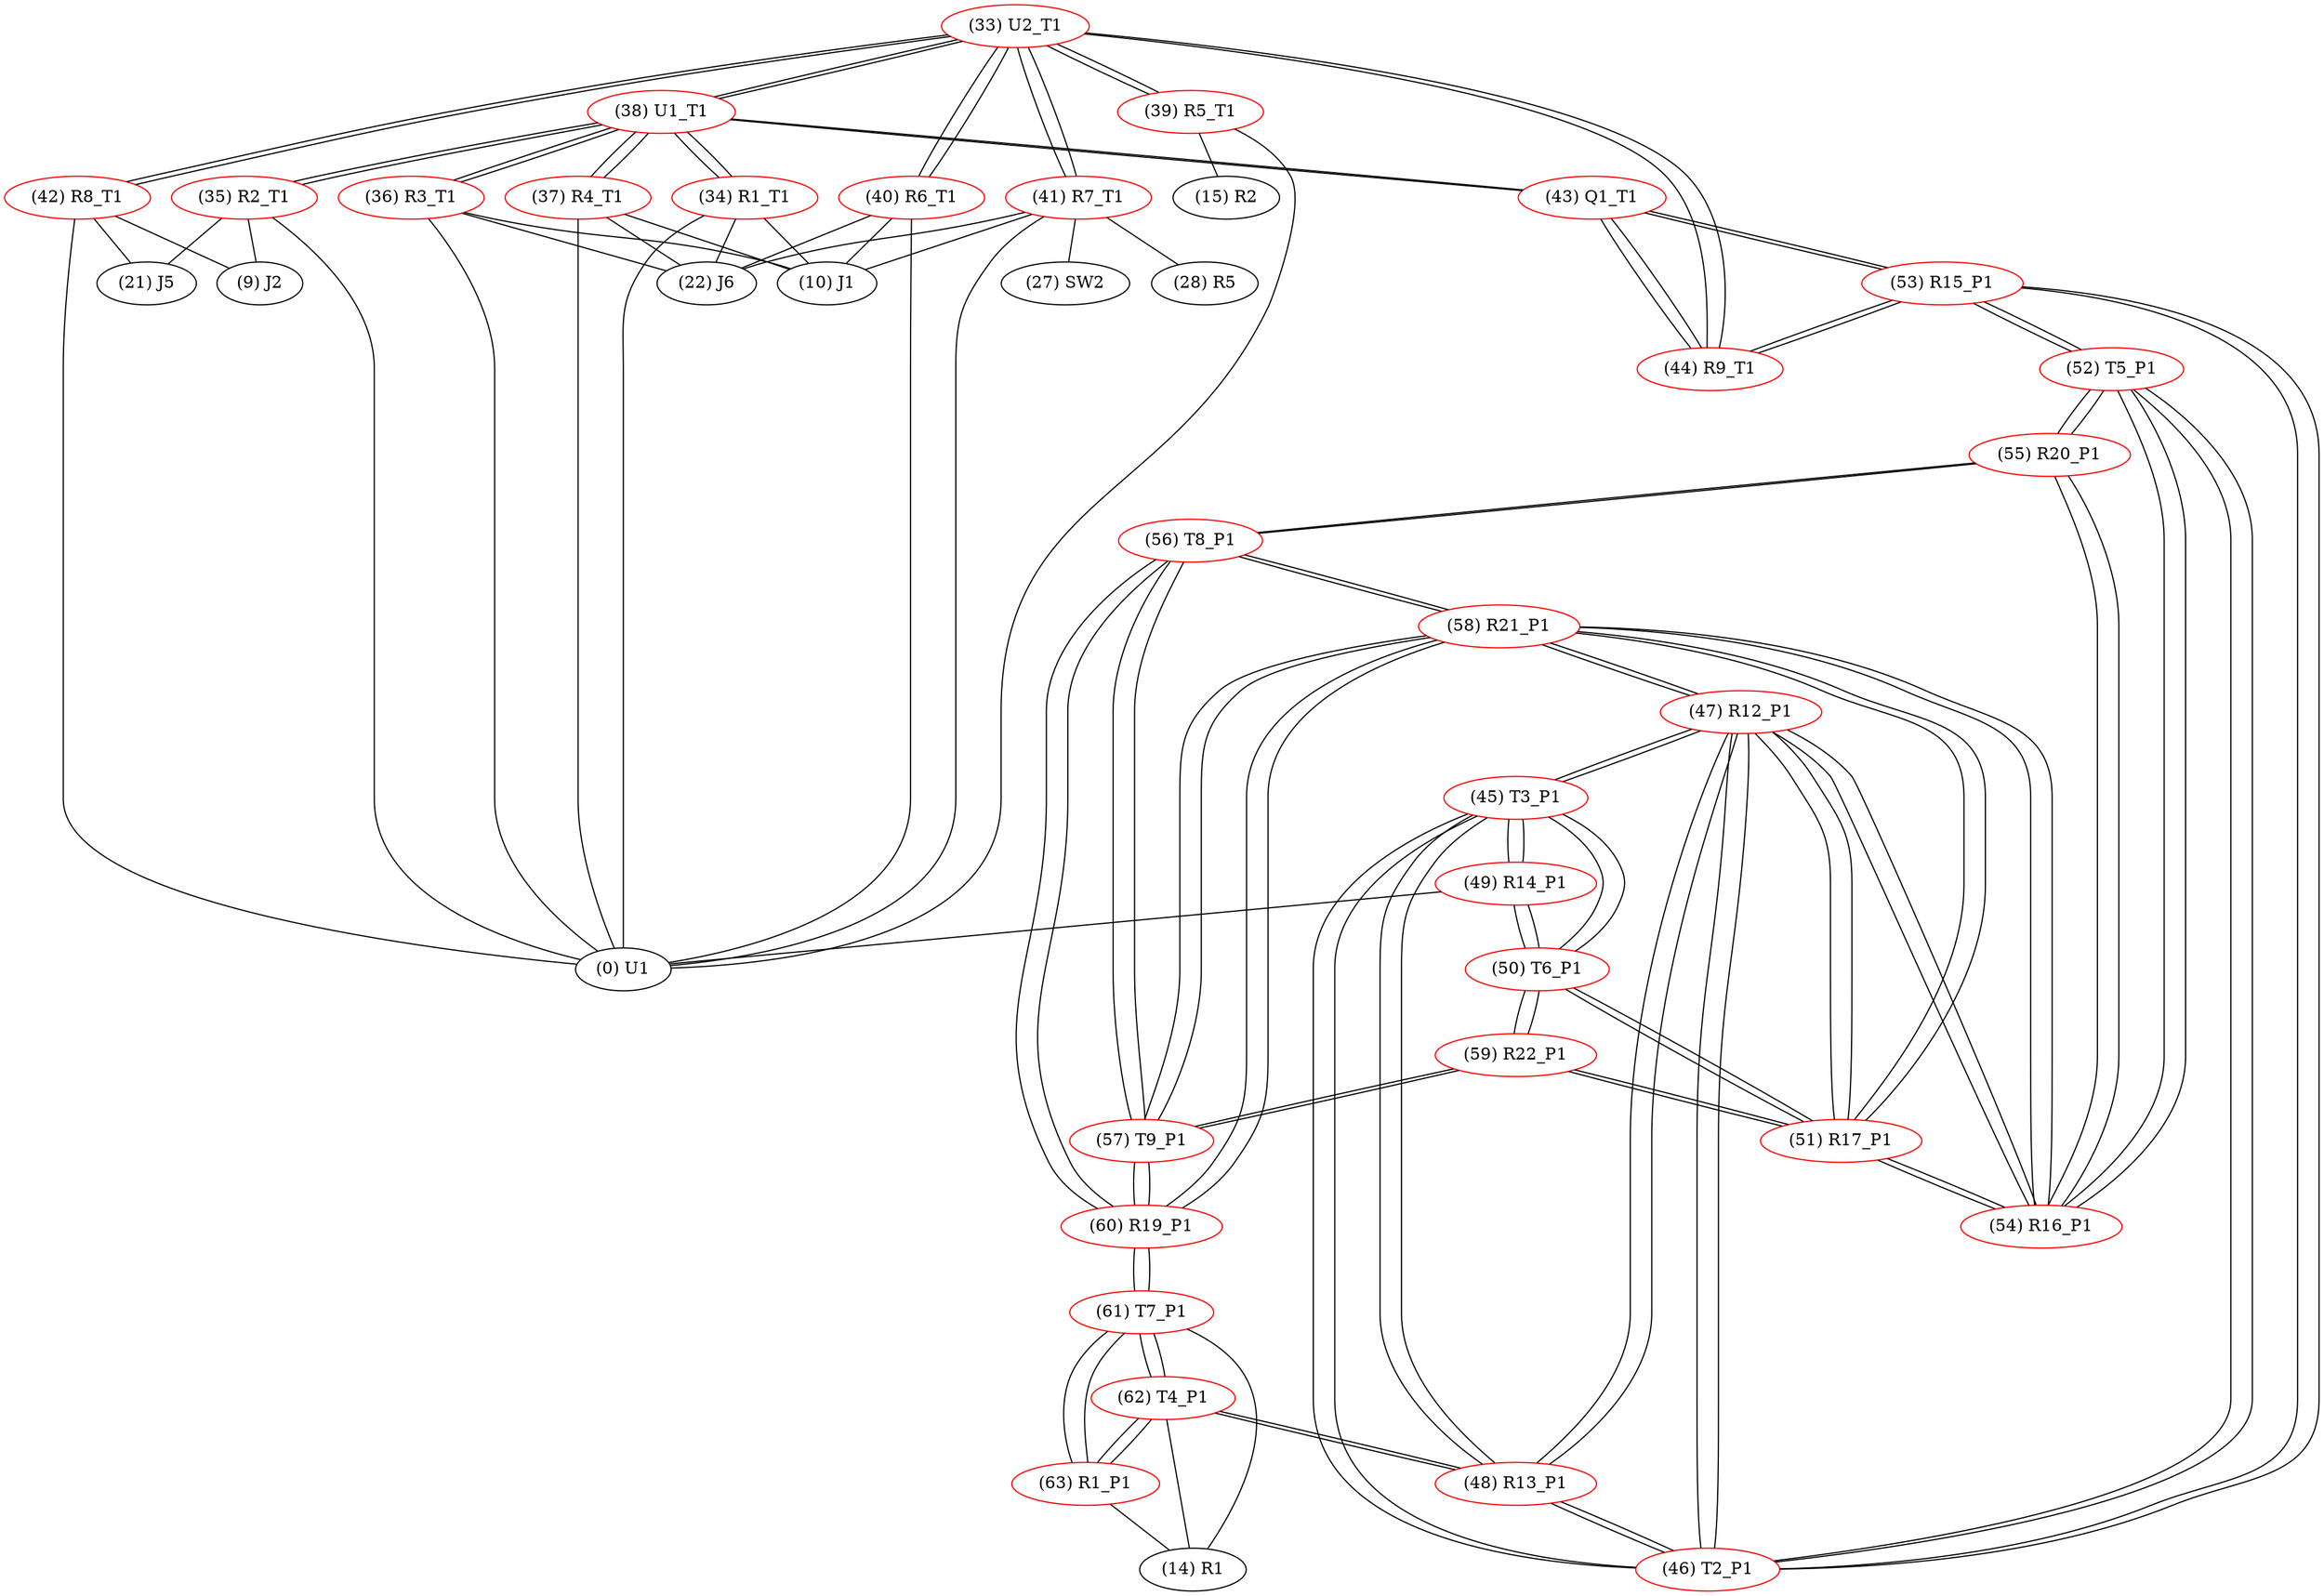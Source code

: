 graph {
	33 [label="(33) U2_T1" color=red]
	42 [label="(42) R8_T1"]
	41 [label="(41) R7_T1"]
	40 [label="(40) R6_T1"]
	39 [label="(39) R5_T1"]
	38 [label="(38) U1_T1"]
	44 [label="(44) R9_T1"]
	34 [label="(34) R1_T1" color=red]
	0 [label="(0) U1"]
	22 [label="(22) J6"]
	10 [label="(10) J1"]
	38 [label="(38) U1_T1"]
	35 [label="(35) R2_T1" color=red]
	21 [label="(21) J5"]
	0 [label="(0) U1"]
	9 [label="(9) J2"]
	38 [label="(38) U1_T1"]
	36 [label="(36) R3_T1" color=red]
	0 [label="(0) U1"]
	22 [label="(22) J6"]
	10 [label="(10) J1"]
	38 [label="(38) U1_T1"]
	37 [label="(37) R4_T1" color=red]
	22 [label="(22) J6"]
	10 [label="(10) J1"]
	0 [label="(0) U1"]
	38 [label="(38) U1_T1"]
	38 [label="(38) U1_T1" color=red]
	33 [label="(33) U2_T1"]
	36 [label="(36) R3_T1"]
	35 [label="(35) R2_T1"]
	34 [label="(34) R1_T1"]
	43 [label="(43) Q1_T1"]
	37 [label="(37) R4_T1"]
	39 [label="(39) R5_T1" color=red]
	0 [label="(0) U1"]
	15 [label="(15) R2"]
	33 [label="(33) U2_T1"]
	40 [label="(40) R6_T1" color=red]
	0 [label="(0) U1"]
	22 [label="(22) J6"]
	10 [label="(10) J1"]
	33 [label="(33) U2_T1"]
	41 [label="(41) R7_T1" color=red]
	10 [label="(10) J1"]
	28 [label="(28) R5"]
	0 [label="(0) U1"]
	22 [label="(22) J6"]
	27 [label="(27) SW2"]
	33 [label="(33) U2_T1"]
	42 [label="(42) R8_T1" color=red]
	21 [label="(21) J5"]
	0 [label="(0) U1"]
	9 [label="(9) J2"]
	33 [label="(33) U2_T1"]
	43 [label="(43) Q1_T1" color=red]
	38 [label="(38) U1_T1"]
	53 [label="(53) R15_P1"]
	44 [label="(44) R9_T1"]
	44 [label="(44) R9_T1" color=red]
	33 [label="(33) U2_T1"]
	53 [label="(53) R15_P1"]
	43 [label="(43) Q1_T1"]
	45 [label="(45) T3_P1" color=red]
	49 [label="(49) R14_P1"]
	50 [label="(50) T6_P1"]
	48 [label="(48) R13_P1"]
	47 [label="(47) R12_P1"]
	46 [label="(46) T2_P1"]
	46 [label="(46) T2_P1" color=red]
	48 [label="(48) R13_P1"]
	45 [label="(45) T3_P1"]
	47 [label="(47) R12_P1"]
	52 [label="(52) T5_P1"]
	53 [label="(53) R15_P1"]
	47 [label="(47) R12_P1" color=red]
	58 [label="(58) R21_P1"]
	54 [label="(54) R16_P1"]
	51 [label="(51) R17_P1"]
	48 [label="(48) R13_P1"]
	45 [label="(45) T3_P1"]
	46 [label="(46) T2_P1"]
	48 [label="(48) R13_P1" color=red]
	62 [label="(62) T4_P1"]
	45 [label="(45) T3_P1"]
	47 [label="(47) R12_P1"]
	46 [label="(46) T2_P1"]
	49 [label="(49) R14_P1" color=red]
	0 [label="(0) U1"]
	45 [label="(45) T3_P1"]
	50 [label="(50) T6_P1"]
	50 [label="(50) T6_P1" color=red]
	49 [label="(49) R14_P1"]
	45 [label="(45) T3_P1"]
	59 [label="(59) R22_P1"]
	51 [label="(51) R17_P1"]
	51 [label="(51) R17_P1" color=red]
	58 [label="(58) R21_P1"]
	54 [label="(54) R16_P1"]
	47 [label="(47) R12_P1"]
	59 [label="(59) R22_P1"]
	50 [label="(50) T6_P1"]
	52 [label="(52) T5_P1" color=red]
	46 [label="(46) T2_P1"]
	53 [label="(53) R15_P1"]
	54 [label="(54) R16_P1"]
	55 [label="(55) R20_P1"]
	53 [label="(53) R15_P1" color=red]
	44 [label="(44) R9_T1"]
	43 [label="(43) Q1_T1"]
	46 [label="(46) T2_P1"]
	52 [label="(52) T5_P1"]
	54 [label="(54) R16_P1" color=red]
	58 [label="(58) R21_P1"]
	47 [label="(47) R12_P1"]
	51 [label="(51) R17_P1"]
	52 [label="(52) T5_P1"]
	55 [label="(55) R20_P1"]
	55 [label="(55) R20_P1" color=red]
	56 [label="(56) T8_P1"]
	54 [label="(54) R16_P1"]
	52 [label="(52) T5_P1"]
	56 [label="(56) T8_P1" color=red]
	57 [label="(57) T9_P1"]
	58 [label="(58) R21_P1"]
	60 [label="(60) R19_P1"]
	55 [label="(55) R20_P1"]
	57 [label="(57) T9_P1" color=red]
	59 [label="(59) R22_P1"]
	58 [label="(58) R21_P1"]
	56 [label="(56) T8_P1"]
	60 [label="(60) R19_P1"]
	58 [label="(58) R21_P1" color=red]
	54 [label="(54) R16_P1"]
	47 [label="(47) R12_P1"]
	51 [label="(51) R17_P1"]
	57 [label="(57) T9_P1"]
	56 [label="(56) T8_P1"]
	60 [label="(60) R19_P1"]
	59 [label="(59) R22_P1" color=red]
	57 [label="(57) T9_P1"]
	50 [label="(50) T6_P1"]
	51 [label="(51) R17_P1"]
	60 [label="(60) R19_P1" color=red]
	57 [label="(57) T9_P1"]
	58 [label="(58) R21_P1"]
	56 [label="(56) T8_P1"]
	61 [label="(61) T7_P1"]
	61 [label="(61) T7_P1" color=red]
	63 [label="(63) R1_P1"]
	62 [label="(62) T4_P1"]
	14 [label="(14) R1"]
	60 [label="(60) R19_P1"]
	62 [label="(62) T4_P1" color=red]
	48 [label="(48) R13_P1"]
	63 [label="(63) R1_P1"]
	61 [label="(61) T7_P1"]
	14 [label="(14) R1"]
	63 [label="(63) R1_P1" color=red]
	62 [label="(62) T4_P1"]
	61 [label="(61) T7_P1"]
	14 [label="(14) R1"]
	33 -- 42
	33 -- 41
	33 -- 40
	33 -- 39
	33 -- 38
	33 -- 44
	34 -- 0
	34 -- 22
	34 -- 10
	34 -- 38
	35 -- 21
	35 -- 0
	35 -- 9
	35 -- 38
	36 -- 0
	36 -- 22
	36 -- 10
	36 -- 38
	37 -- 22
	37 -- 10
	37 -- 0
	37 -- 38
	38 -- 33
	38 -- 36
	38 -- 35
	38 -- 34
	38 -- 43
	38 -- 37
	39 -- 0
	39 -- 15
	39 -- 33
	40 -- 0
	40 -- 22
	40 -- 10
	40 -- 33
	41 -- 10
	41 -- 28
	41 -- 0
	41 -- 22
	41 -- 27
	41 -- 33
	42 -- 21
	42 -- 0
	42 -- 9
	42 -- 33
	43 -- 38
	43 -- 53
	43 -- 44
	44 -- 33
	44 -- 53
	44 -- 43
	45 -- 49
	45 -- 50
	45 -- 48
	45 -- 47
	45 -- 46
	46 -- 48
	46 -- 45
	46 -- 47
	46 -- 52
	46 -- 53
	47 -- 58
	47 -- 54
	47 -- 51
	47 -- 48
	47 -- 45
	47 -- 46
	48 -- 62
	48 -- 45
	48 -- 47
	48 -- 46
	49 -- 0
	49 -- 45
	49 -- 50
	50 -- 49
	50 -- 45
	50 -- 59
	50 -- 51
	51 -- 58
	51 -- 54
	51 -- 47
	51 -- 59
	51 -- 50
	52 -- 46
	52 -- 53
	52 -- 54
	52 -- 55
	53 -- 44
	53 -- 43
	53 -- 46
	53 -- 52
	54 -- 58
	54 -- 47
	54 -- 51
	54 -- 52
	54 -- 55
	55 -- 56
	55 -- 54
	55 -- 52
	56 -- 57
	56 -- 58
	56 -- 60
	56 -- 55
	57 -- 59
	57 -- 58
	57 -- 56
	57 -- 60
	58 -- 54
	58 -- 47
	58 -- 51
	58 -- 57
	58 -- 56
	58 -- 60
	59 -- 57
	59 -- 50
	59 -- 51
	60 -- 57
	60 -- 58
	60 -- 56
	60 -- 61
	61 -- 63
	61 -- 62
	61 -- 14
	61 -- 60
	62 -- 48
	62 -- 63
	62 -- 61
	62 -- 14
	63 -- 62
	63 -- 61
	63 -- 14
}